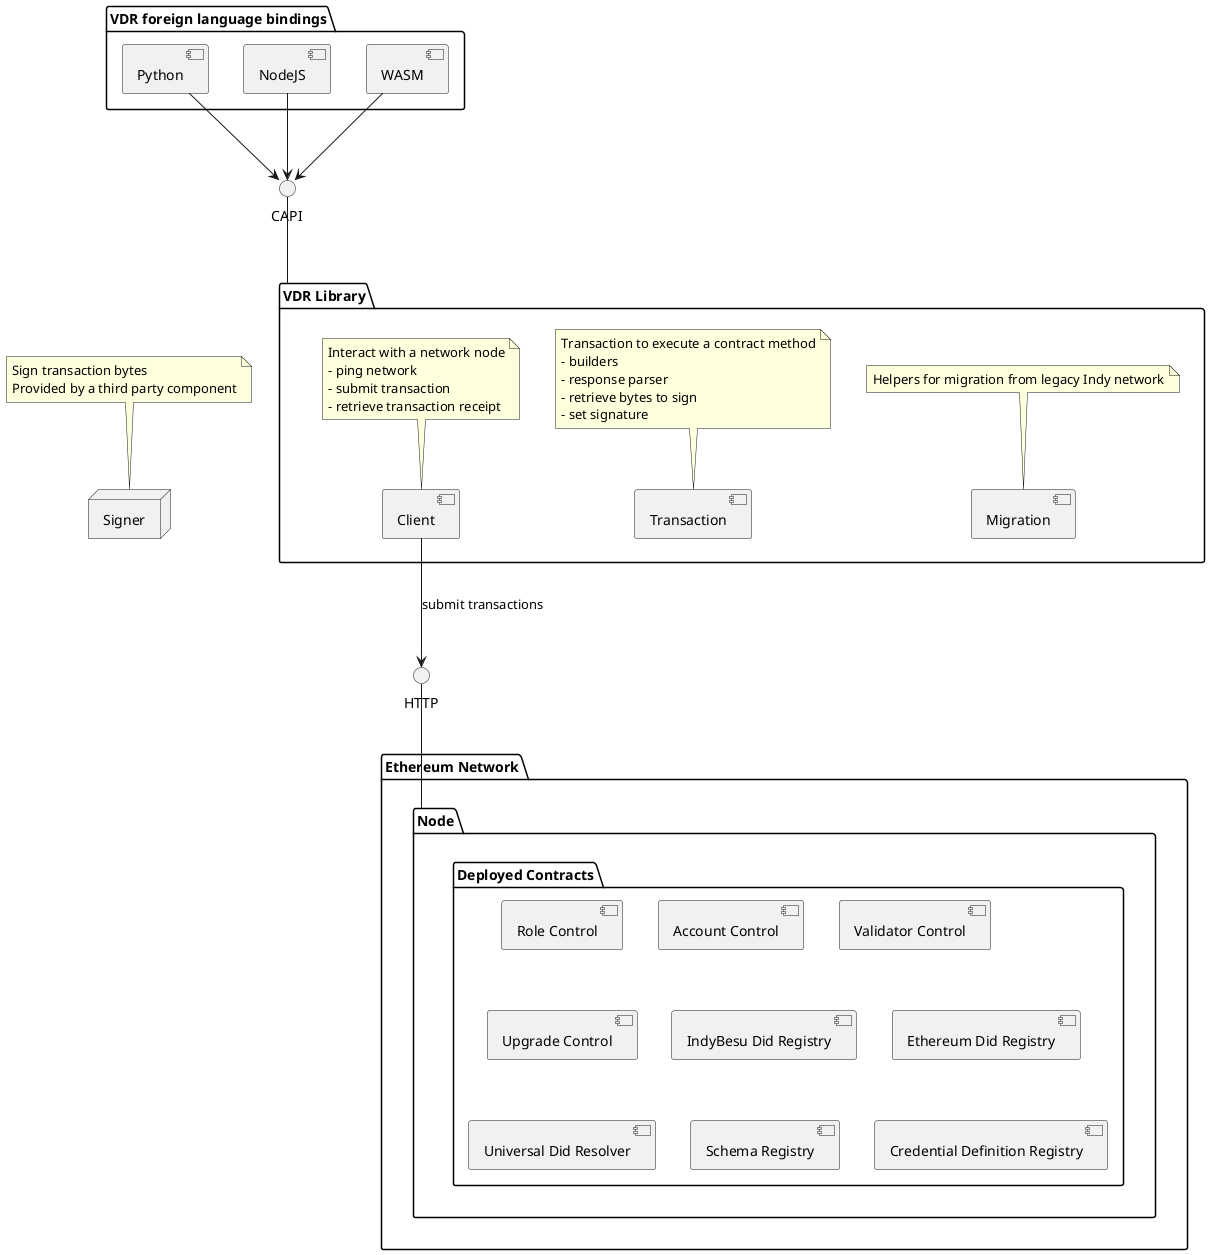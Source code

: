 @startuml

package "Ethereum Network" {
    package "Node" {
        package "Deployed Contracts" {
            component [Role Control]
            component [Account Control]
            component [Validator Control]
            component [Upgrade Control]
            component [IndyBesu Did Registry]
            component [Ethereum Did Registry]
            component [Universal Did Resolver]
            component [Schema Registry]
            component [Credential Definition Registry]
        }
    }
}

together {

    package "VDR Library" {

        component Migration
        note top of [Migration]
          Helpers for migration from legacy Indy network
        end note

        component Transaction
        note top of [Transaction]
          Transaction to execute a contract method
          - builders
          - response parser
          - retrieve bytes to sign
          - set signature
        end note

        component Client
        note top of [Client]
          Interact with a network node
          - ping network
          - submit transaction
          - retrieve transaction receipt
        end note
    }

    node Signer
    note top of [Signer]
      Sign transaction bytes
      Provided by a third party component
    end note

}

package "VDR foreign language bindings" {
    component Python
    component NodeJS
    component WASM
}

interface HTTP
interface CAPI

[Client] --> HTTP : submit transactions
HTTP -- [Node]

[Python] --> [CAPI]
[NodeJS] --> [CAPI]
[WASM] --> [CAPI]
[CAPI] -- [VDR Library]

@enduml
